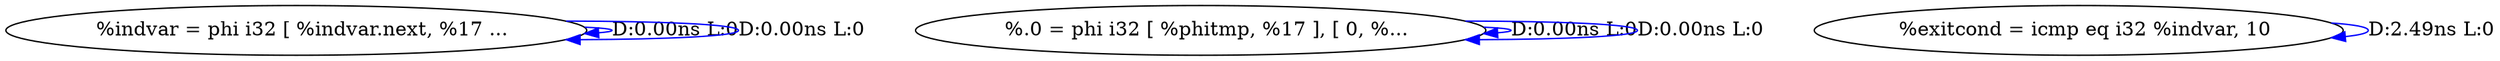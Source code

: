 digraph {
Node0x3158640[label="  %indvar = phi i32 [ %indvar.next, %17 ..."];
Node0x3158640 -> Node0x3158640[label="D:0.00ns L:0",color=blue];
Node0x3158640 -> Node0x3158640[label="D:0.00ns L:0",color=blue];
Node0x3158720[label="  %.0 = phi i32 [ %phitmp, %17 ], [ 0, %..."];
Node0x3158720 -> Node0x3158720[label="D:0.00ns L:0",color=blue];
Node0x3158720 -> Node0x3158720[label="D:0.00ns L:0",color=blue];
Node0x3158800[label="  %exitcond = icmp eq i32 %indvar, 10"];
Node0x3158800 -> Node0x3158800[label="D:2.49ns L:0",color=blue];
}
